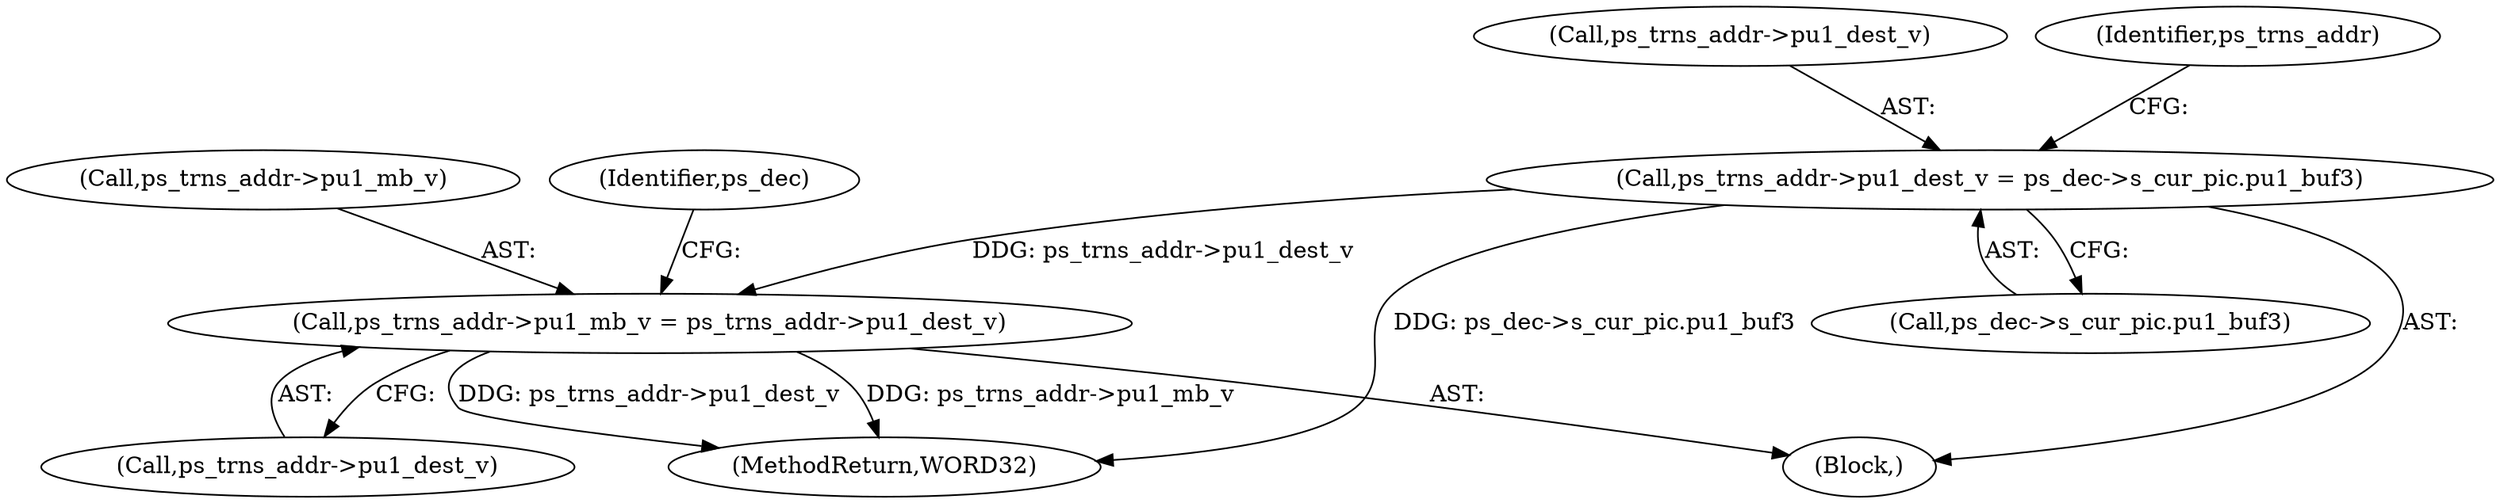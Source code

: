 digraph "0_Android_494561291a503840f385fbcd11d9bc5f4dc502b8_2@pointer" {
"1002161" [label="(Call,ps_trns_addr->pu1_dest_v = ps_dec->s_cur_pic.pu1_buf3)"];
"1002184" [label="(Call,ps_trns_addr->pu1_mb_v = ps_trns_addr->pu1_dest_v)"];
"1002184" [label="(Call,ps_trns_addr->pu1_mb_v = ps_trns_addr->pu1_dest_v)"];
"1002165" [label="(Call,ps_dec->s_cur_pic.pu1_buf3)"];
"1002095" [label="(Block,)"];
"1002161" [label="(Call,ps_trns_addr->pu1_dest_v = ps_dec->s_cur_pic.pu1_buf3)"];
"1002162" [label="(Call,ps_trns_addr->pu1_dest_v)"];
"1002172" [label="(Identifier,ps_trns_addr)"];
"1002193" [label="(Identifier,ps_dec)"];
"1002544" [label="(MethodReturn,WORD32)"];
"1002185" [label="(Call,ps_trns_addr->pu1_mb_v)"];
"1002188" [label="(Call,ps_trns_addr->pu1_dest_v)"];
"1002161" -> "1002095"  [label="AST: "];
"1002161" -> "1002165"  [label="CFG: "];
"1002162" -> "1002161"  [label="AST: "];
"1002165" -> "1002161"  [label="AST: "];
"1002172" -> "1002161"  [label="CFG: "];
"1002161" -> "1002544"  [label="DDG: ps_dec->s_cur_pic.pu1_buf3"];
"1002161" -> "1002184"  [label="DDG: ps_trns_addr->pu1_dest_v"];
"1002184" -> "1002095"  [label="AST: "];
"1002184" -> "1002188"  [label="CFG: "];
"1002185" -> "1002184"  [label="AST: "];
"1002188" -> "1002184"  [label="AST: "];
"1002193" -> "1002184"  [label="CFG: "];
"1002184" -> "1002544"  [label="DDG: ps_trns_addr->pu1_mb_v"];
"1002184" -> "1002544"  [label="DDG: ps_trns_addr->pu1_dest_v"];
}
